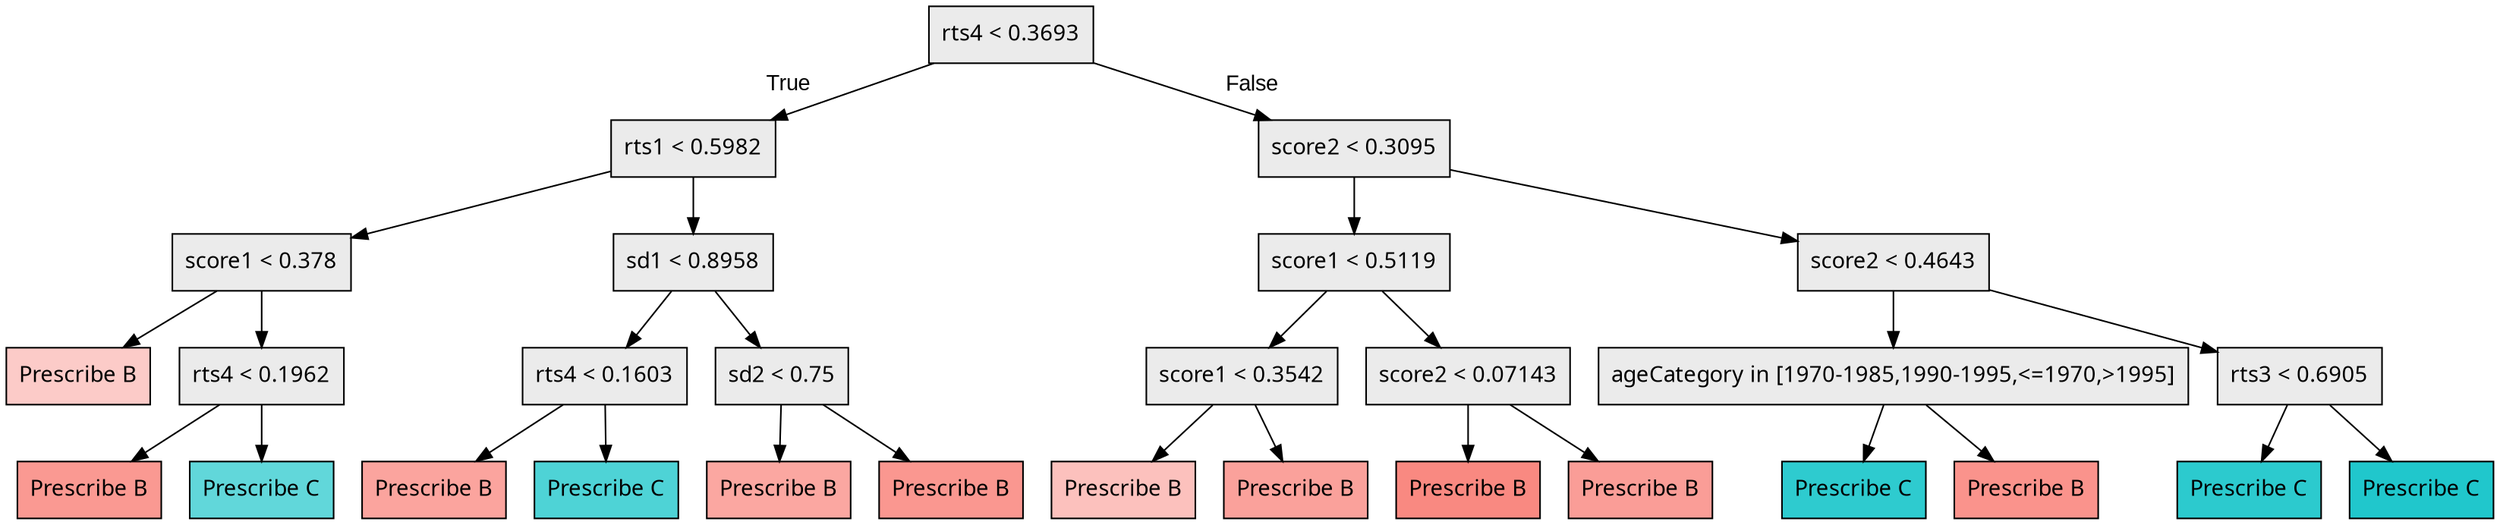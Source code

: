 digraph "G" {
1 [fillcolor="#EBEBEB", fontname="bold arial", label="rts4 &lt; 0.3693", shape=box, style="filled"];
2 [fillcolor="#EBEBEB", fontname="bold arial", label="rts1 &lt; 0.5982", shape=box, style="filled"];
3 [fillcolor="#EBEBEB", fontname="bold arial", label="score1 &lt; 0.378", shape=box, style="filled"];
4 [color=black, fillcolor="#F8766D60", fontname="bold arial", label="Prescribe B", shape=box, style="filled"];
5 [fillcolor="#EBEBEB", fontname="bold arial", label="rts4 &lt; 0.1962", shape=box, style="filled"];
6 [color=black, fillcolor="#F8766Dbe", fontname="bold arial", label="Prescribe B", shape=box, style="filled"];
7 [color=black, fillcolor="#00BFC49e", fontname="bold arial", label="Prescribe C", shape=box, style="filled"];
8 [fillcolor="#EBEBEB", fontname="bold arial", label="sd1 &lt; 0.8958", shape=box, style="filled"];
9 [fillcolor="#EBEBEB", fontname="bold arial", label="rts4 &lt; 0.1603", shape=box, style="filled"];
10 [color=black, fillcolor="#F8766Da9", fontname="bold arial", label="Prescribe B", shape=box, style="filled"];
11 [color=black, fillcolor="#00BFC4b1", fontname="bold arial", label="Prescribe C", shape=box, style="filled"];
12 [fillcolor="#EBEBEB", fontname="bold arial", label="sd2 &lt; 0.75", shape=box, style="filled"];
13 [color=black, fillcolor="#F8766Da4", fontname="bold arial", label="Prescribe B", shape=box, style="filled"];
14 [color=black, fillcolor="#F8766Dc1", fontname="bold arial", label="Prescribe B", shape=box, style="filled"];
15 [fillcolor="#EBEBEB", fontname="bold arial", label="score2 &lt; 0.3095", shape=box, style="filled"];
16 [fillcolor="#EBEBEB", fontname="bold arial", label="score1 &lt; 0.5119", shape=box, style="filled"];
17 [fillcolor="#EBEBEB", fontname="bold arial", label="score1 &lt; 0.3542", shape=box, style="filled"];
18 [color=black, fillcolor="#F8766D72", fontname="bold arial", label="Prescribe B", shape=box, style="filled"];
19 [color=black, fillcolor="#F8766Daf", fontname="bold arial", label="Prescribe B", shape=box, style="filled"];
20 [fillcolor="#EBEBEB", fontname="bold arial", label="score2 &lt; 0.07143", shape=box, style="filled"];
21 [color=black, fillcolor="#F8766Ddb", fontname="bold arial", label="Prescribe B", shape=box, style="filled"];
22 [color=black, fillcolor="#F8766Db6", fontname="bold arial", label="Prescribe B", shape=box, style="filled"];
23 [fillcolor="#EBEBEB", fontname="bold arial", label="score2 &lt; 0.4643", shape=box, style="filled"];
24 [fillcolor="#EBEBEB", fontname="bold arial", label="ageCategory in [1970-1985,1990-1995,&lt;=1970,&gt;1995]", shape=box, style="filled"];
25 [color=black, fillcolor="#00BFC4d1", fontname="bold arial", label="Prescribe C", shape=box, style="filled"];
26 [color=black, fillcolor="#F8766Dc9", fontname="bold arial", label="Prescribe B", shape=box, style="filled"];
27 [fillcolor="#EBEBEB", fontname="bold arial", label="rts3 &lt; 0.6905", shape=box, style="filled"];
28 [color=black, fillcolor="#00BFC4d3", fontname="bold arial", label="Prescribe C", shape=box, style="filled"];
29 [color=black, fillcolor="#00BFC4df", fontname="bold arial", label="Prescribe C", shape=box, style="filled"];
1 -> 2  [fontname="arial", headlabel="True", key=0, labelangle=45, labeldistance="2.5"];
1 -> 15  [fontname="arial", headlabel="False", key=0, labelangle="-45", labeldistance="2.5"];
2 -> 3  [key=0];
2 -> 8  [key=0];
3 -> 4  [key=0];
3 -> 5  [key=0];
5 -> 6  [key=0];
5 -> 7  [key=0];
8 -> 9  [key=0];
8 -> 12  [key=0];
9 -> 10  [key=0];
9 -> 11  [key=0];
12 -> 13  [key=0];
12 -> 14  [key=0];
15 -> 16  [key=0];
15 -> 23  [key=0];
16 -> 17  [key=0];
16 -> 20  [key=0];
17 -> 18  [key=0];
17 -> 19  [key=0];
20 -> 21  [key=0];
20 -> 22  [key=0];
23 -> 24  [key=0];
23 -> 27  [key=0];
24 -> 25  [key=0];
24 -> 26  [key=0];
27 -> 28  [key=0];
27 -> 29  [key=0];
}
